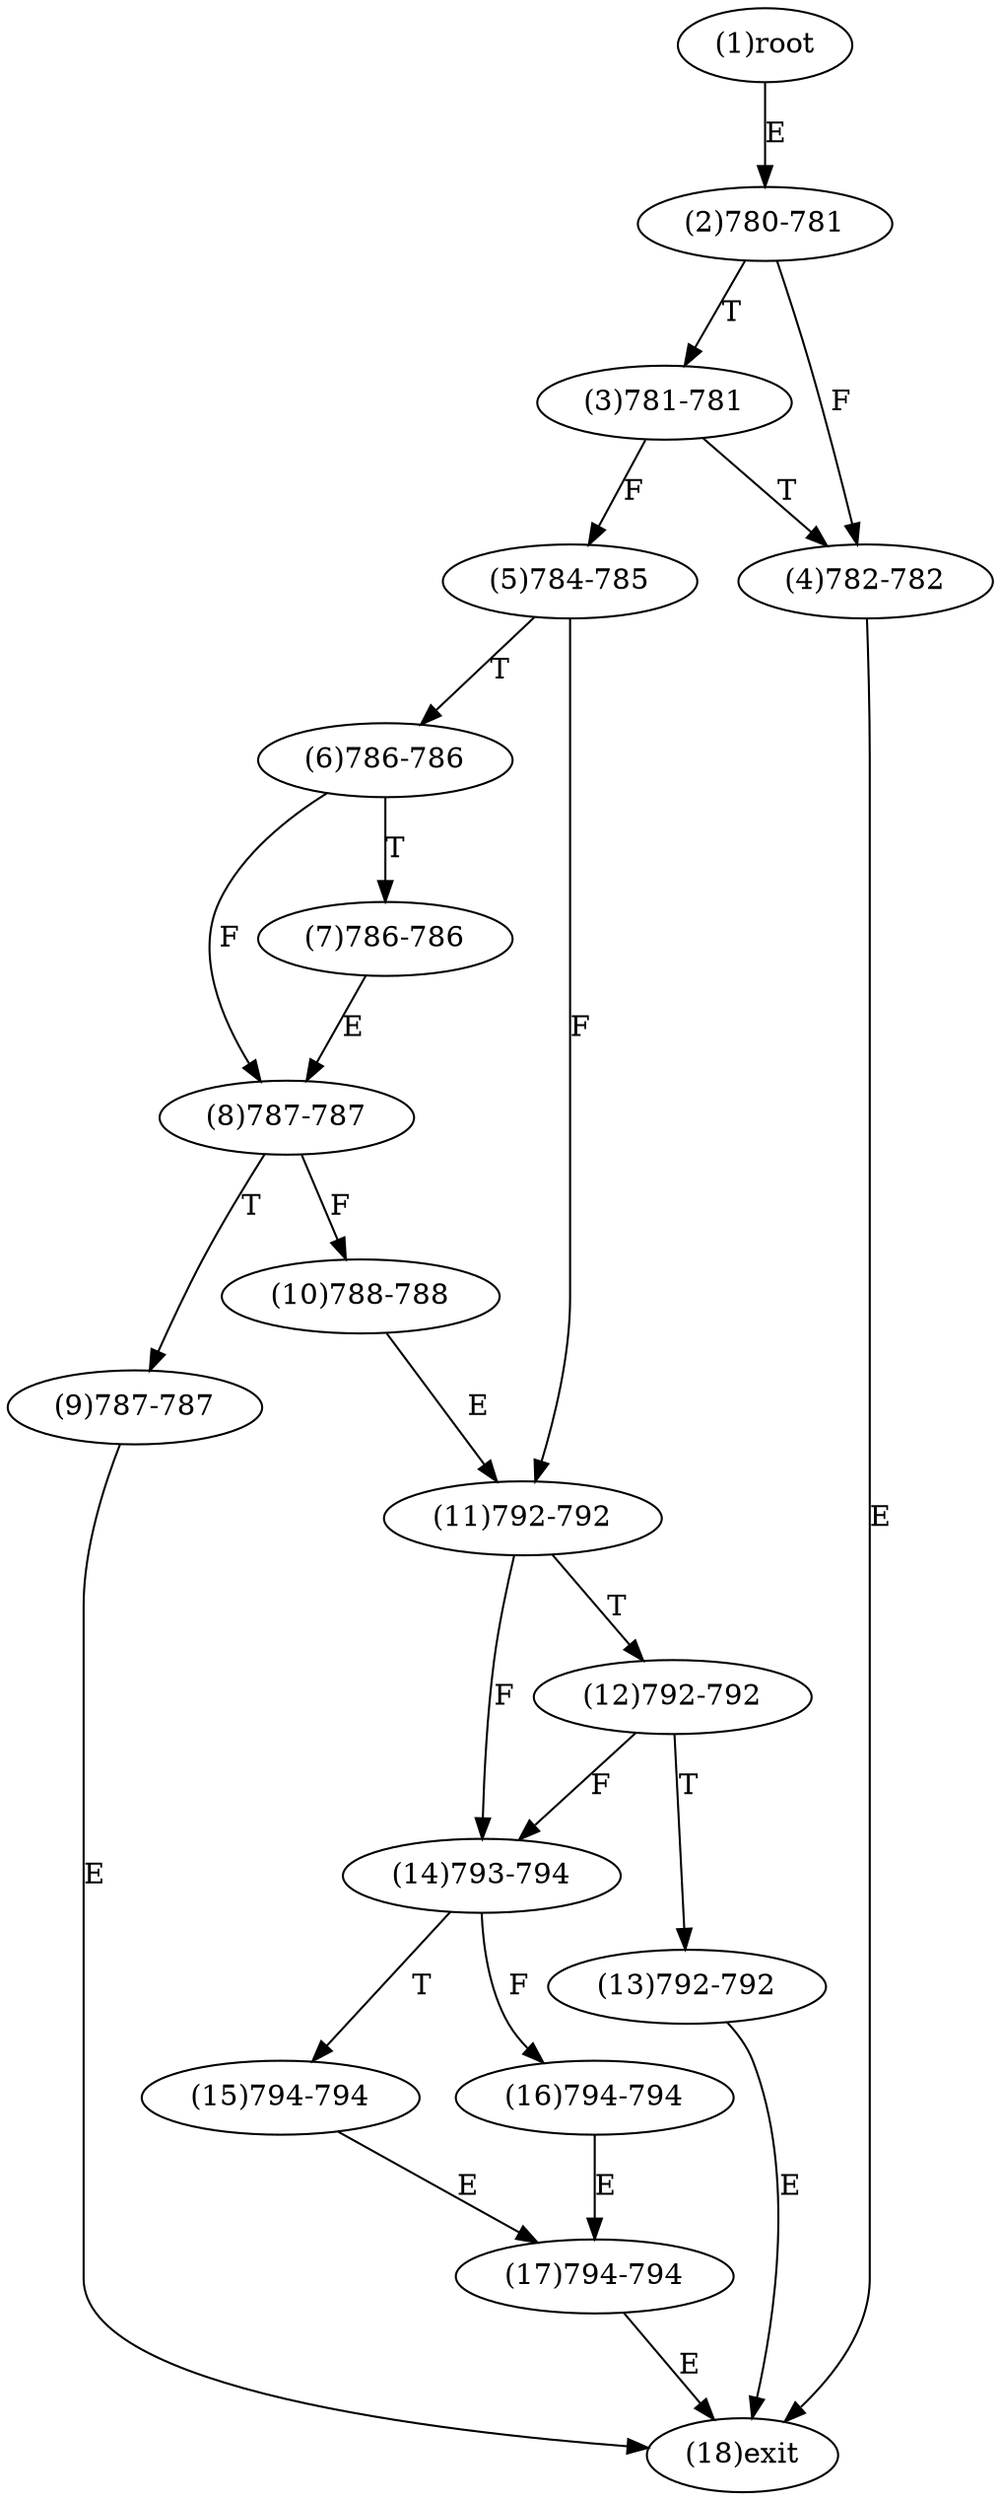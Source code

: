 digraph "" { 
1[ label="(1)root"];
2[ label="(2)780-781"];
3[ label="(3)781-781"];
4[ label="(4)782-782"];
5[ label="(5)784-785"];
6[ label="(6)786-786"];
7[ label="(7)786-786"];
8[ label="(8)787-787"];
9[ label="(9)787-787"];
10[ label="(10)788-788"];
11[ label="(11)792-792"];
12[ label="(12)792-792"];
13[ label="(13)792-792"];
14[ label="(14)793-794"];
15[ label="(15)794-794"];
17[ label="(17)794-794"];
16[ label="(16)794-794"];
18[ label="(18)exit"];
1->2[ label="E"];
2->4[ label="F"];
2->3[ label="T"];
3->5[ label="F"];
3->4[ label="T"];
4->18[ label="E"];
5->11[ label="F"];
5->6[ label="T"];
6->8[ label="F"];
6->7[ label="T"];
7->8[ label="E"];
8->10[ label="F"];
8->9[ label="T"];
9->18[ label="E"];
10->11[ label="E"];
11->14[ label="F"];
11->12[ label="T"];
12->14[ label="F"];
12->13[ label="T"];
13->18[ label="E"];
14->16[ label="F"];
14->15[ label="T"];
15->17[ label="E"];
16->17[ label="E"];
17->18[ label="E"];
}